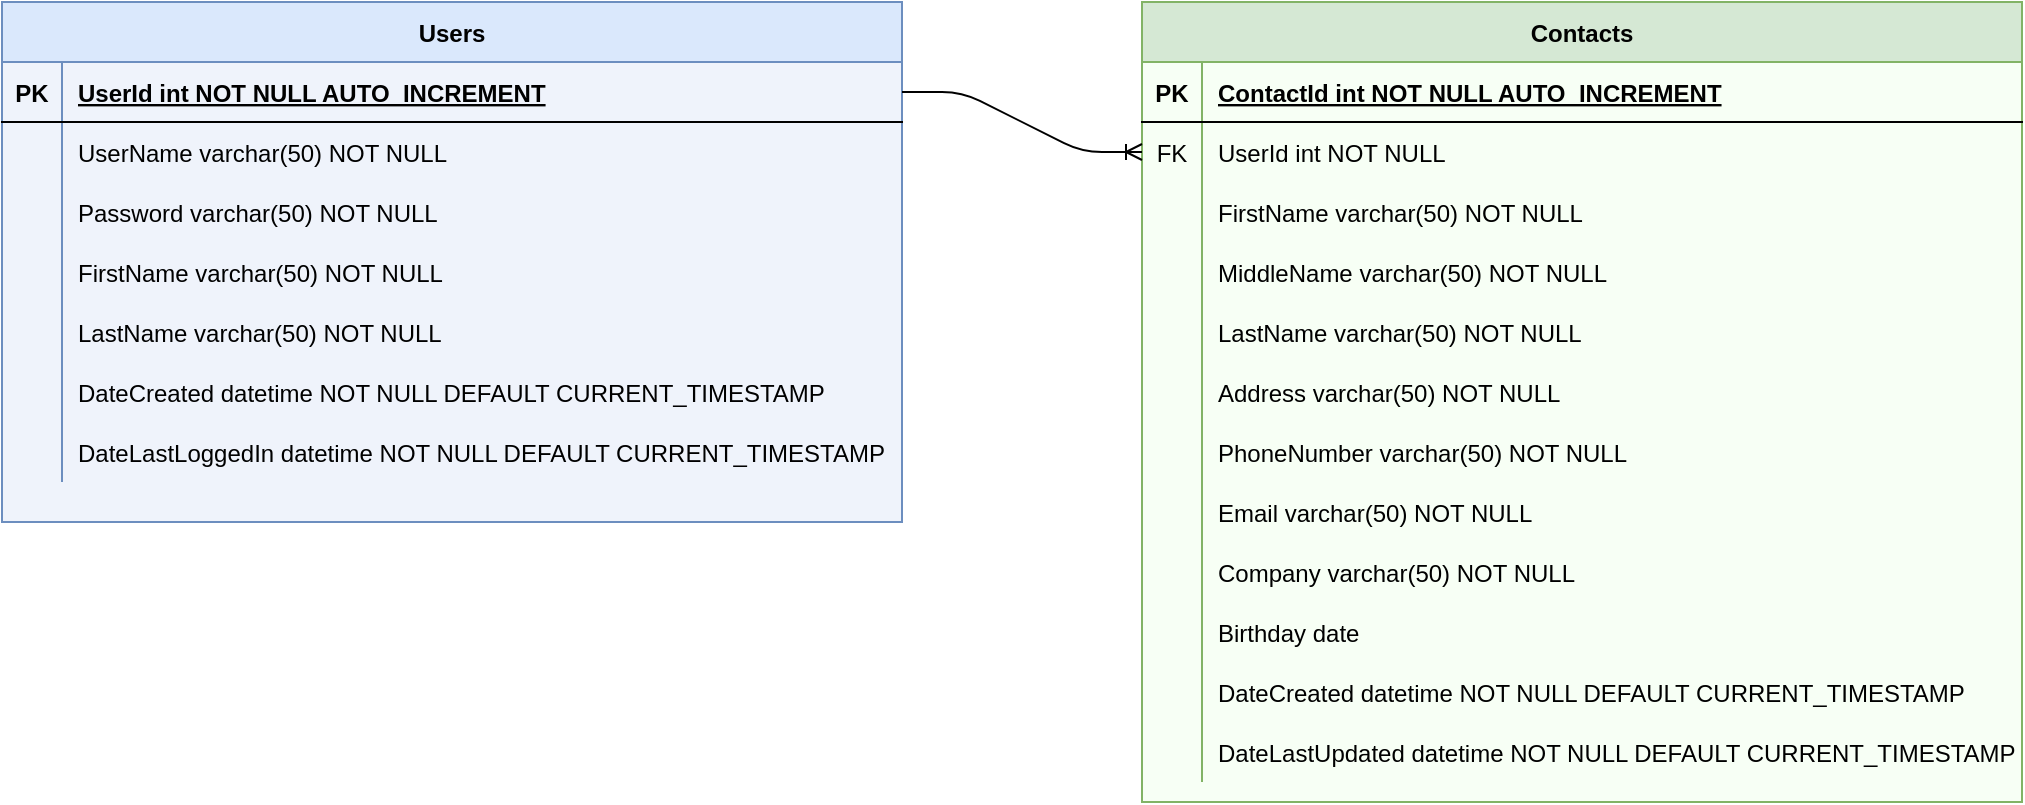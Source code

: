 <mxfile version="15.2.7" type="github"><diagram id="R2lEEEUBdFMjLlhIrx00" name="Page-1"><mxGraphModel dx="1422" dy="794" grid="1" gridSize="10" guides="1" tooltips="1" connect="1" arrows="1" fold="1" page="1" pageScale="1" pageWidth="1100" pageHeight="850" math="0" shadow="0" extFonts="Permanent Marker^https://fonts.googleapis.com/css?family=Permanent+Marker"><root><mxCell id="0"/><mxCell id="1" parent="0"/><mxCell id="C-vyLk0tnHw3VtMMgP7b-2" value="Contacts" style="shape=table;startSize=30;container=1;collapsible=1;childLayout=tableLayout;fixedRows=1;rowLines=0;fontStyle=1;align=center;resizeLast=1;fillColor=#d5e8d4;strokeColor=#82b366;gradientDirection=south;swimlaneFillColor=#F7FFF5;" parent="1" vertex="1"><mxGeometry x="600" y="110" width="440" height="400" as="geometry"/></mxCell><mxCell id="C-vyLk0tnHw3VtMMgP7b-3" value="" style="shape=partialRectangle;collapsible=0;dropTarget=0;pointerEvents=0;fillColor=none;points=[[0,0.5],[1,0.5]];portConstraint=eastwest;top=0;left=0;right=0;bottom=1;" parent="C-vyLk0tnHw3VtMMgP7b-2" vertex="1"><mxGeometry y="30" width="440" height="30" as="geometry"/></mxCell><mxCell id="C-vyLk0tnHw3VtMMgP7b-4" value="PK" style="shape=partialRectangle;overflow=hidden;connectable=0;fillColor=none;top=0;left=0;bottom=0;right=0;fontStyle=1;" parent="C-vyLk0tnHw3VtMMgP7b-3" vertex="1"><mxGeometry width="30" height="30" as="geometry"/></mxCell><mxCell id="C-vyLk0tnHw3VtMMgP7b-5" value="ContactId int NOT NULL AUTO_INCREMENT" style="shape=partialRectangle;overflow=hidden;connectable=0;fillColor=none;top=0;left=0;bottom=0;right=0;align=left;spacingLeft=6;fontStyle=5;" parent="C-vyLk0tnHw3VtMMgP7b-3" vertex="1"><mxGeometry x="30" width="410" height="30" as="geometry"/></mxCell><mxCell id="C-vyLk0tnHw3VtMMgP7b-6" value="" style="shape=partialRectangle;collapsible=0;dropTarget=0;pointerEvents=0;fillColor=none;points=[[0,0.5],[1,0.5]];portConstraint=eastwest;top=0;left=0;right=0;bottom=0;" parent="C-vyLk0tnHw3VtMMgP7b-2" vertex="1"><mxGeometry y="60" width="440" height="30" as="geometry"/></mxCell><mxCell id="C-vyLk0tnHw3VtMMgP7b-7" value="FK" style="shape=partialRectangle;overflow=hidden;connectable=0;fillColor=none;top=0;left=0;bottom=0;right=0;" parent="C-vyLk0tnHw3VtMMgP7b-6" vertex="1"><mxGeometry width="30" height="30" as="geometry"/></mxCell><mxCell id="C-vyLk0tnHw3VtMMgP7b-8" value="UserId int NOT NULL" style="shape=partialRectangle;overflow=hidden;connectable=0;fillColor=none;top=0;left=0;bottom=0;right=0;align=left;spacingLeft=6;" parent="C-vyLk0tnHw3VtMMgP7b-6" vertex="1"><mxGeometry x="30" width="410" height="30" as="geometry"/></mxCell><mxCell id="ac45CHbSWDMCNhBHO1x4-41" value="" style="shape=partialRectangle;collapsible=0;dropTarget=0;pointerEvents=0;fillColor=none;points=[[0,0.5],[1,0.5]];portConstraint=eastwest;top=0;left=0;right=0;bottom=0;" parent="C-vyLk0tnHw3VtMMgP7b-2" vertex="1"><mxGeometry y="90" width="440" height="30" as="geometry"/></mxCell><mxCell id="ac45CHbSWDMCNhBHO1x4-42" value="" style="shape=partialRectangle;overflow=hidden;connectable=0;fillColor=none;top=0;left=0;bottom=0;right=0;" parent="ac45CHbSWDMCNhBHO1x4-41" vertex="1"><mxGeometry width="30" height="30" as="geometry"/></mxCell><mxCell id="ac45CHbSWDMCNhBHO1x4-43" value="FirstName varchar(50) NOT NULL" style="shape=partialRectangle;overflow=hidden;connectable=0;fillColor=none;top=0;left=0;bottom=0;right=0;align=left;spacingLeft=6;" parent="ac45CHbSWDMCNhBHO1x4-41" vertex="1"><mxGeometry x="30" width="410" height="30" as="geometry"/></mxCell><mxCell id="C-vyLk0tnHw3VtMMgP7b-9" value="" style="shape=partialRectangle;collapsible=0;dropTarget=0;pointerEvents=0;fillColor=none;points=[[0,0.5],[1,0.5]];portConstraint=eastwest;top=0;left=0;right=0;bottom=0;" parent="C-vyLk0tnHw3VtMMgP7b-2" vertex="1"><mxGeometry y="120" width="440" height="30" as="geometry"/></mxCell><mxCell id="C-vyLk0tnHw3VtMMgP7b-10" value="" style="shape=partialRectangle;overflow=hidden;connectable=0;fillColor=none;top=0;left=0;bottom=0;right=0;" parent="C-vyLk0tnHw3VtMMgP7b-9" vertex="1"><mxGeometry width="30" height="30" as="geometry"/></mxCell><mxCell id="C-vyLk0tnHw3VtMMgP7b-11" value="MiddleName varchar(50) NOT NULL" style="shape=partialRectangle;overflow=hidden;connectable=0;fillColor=none;top=0;left=0;bottom=0;right=0;align=left;spacingLeft=6;" parent="C-vyLk0tnHw3VtMMgP7b-9" vertex="1"><mxGeometry x="30" width="410" height="30" as="geometry"/></mxCell><mxCell id="HsRXDFSp5twZoNtsghhi-82" value="" style="shape=partialRectangle;collapsible=0;dropTarget=0;pointerEvents=0;fillColor=none;points=[[0,0.5],[1,0.5]];portConstraint=eastwest;top=0;left=0;right=0;bottom=0;" parent="C-vyLk0tnHw3VtMMgP7b-2" vertex="1"><mxGeometry y="150" width="440" height="30" as="geometry"/></mxCell><mxCell id="HsRXDFSp5twZoNtsghhi-83" value="" style="shape=partialRectangle;overflow=hidden;connectable=0;fillColor=none;top=0;left=0;bottom=0;right=0;" parent="HsRXDFSp5twZoNtsghhi-82" vertex="1"><mxGeometry width="30" height="30" as="geometry"/></mxCell><mxCell id="HsRXDFSp5twZoNtsghhi-84" value="LastName varchar(50) NOT NULL" style="shape=partialRectangle;overflow=hidden;connectable=0;fillColor=none;top=0;left=0;bottom=0;right=0;align=left;spacingLeft=6;" parent="HsRXDFSp5twZoNtsghhi-82" vertex="1"><mxGeometry x="30" width="410" height="30" as="geometry"/></mxCell><mxCell id="HsRXDFSp5twZoNtsghhi-85" value="" style="shape=partialRectangle;collapsible=0;dropTarget=0;pointerEvents=0;fillColor=none;points=[[0,0.5],[1,0.5]];portConstraint=eastwest;top=0;left=0;right=0;bottom=0;" parent="C-vyLk0tnHw3VtMMgP7b-2" vertex="1"><mxGeometry y="180" width="440" height="30" as="geometry"/></mxCell><mxCell id="HsRXDFSp5twZoNtsghhi-86" value="" style="shape=partialRectangle;overflow=hidden;connectable=0;fillColor=none;top=0;left=0;bottom=0;right=0;" parent="HsRXDFSp5twZoNtsghhi-85" vertex="1"><mxGeometry width="30" height="30" as="geometry"/></mxCell><mxCell id="HsRXDFSp5twZoNtsghhi-87" value="Address varchar(50) NOT NULL" style="shape=partialRectangle;overflow=hidden;connectable=0;fillColor=none;top=0;left=0;bottom=0;right=0;align=left;spacingLeft=6;" parent="HsRXDFSp5twZoNtsghhi-85" vertex="1"><mxGeometry x="30" width="410" height="30" as="geometry"/></mxCell><mxCell id="HsRXDFSp5twZoNtsghhi-88" value="" style="shape=partialRectangle;collapsible=0;dropTarget=0;pointerEvents=0;fillColor=none;points=[[0,0.5],[1,0.5]];portConstraint=eastwest;top=0;left=0;right=0;bottom=0;" parent="C-vyLk0tnHw3VtMMgP7b-2" vertex="1"><mxGeometry y="210" width="440" height="30" as="geometry"/></mxCell><mxCell id="HsRXDFSp5twZoNtsghhi-89" value="" style="shape=partialRectangle;overflow=hidden;connectable=0;fillColor=none;top=0;left=0;bottom=0;right=0;" parent="HsRXDFSp5twZoNtsghhi-88" vertex="1"><mxGeometry width="30" height="30" as="geometry"/></mxCell><mxCell id="HsRXDFSp5twZoNtsghhi-90" value="PhoneNumber varchar(50) NOT NULL" style="shape=partialRectangle;overflow=hidden;connectable=0;fillColor=none;top=0;left=0;bottom=0;right=0;align=left;spacingLeft=6;" parent="HsRXDFSp5twZoNtsghhi-88" vertex="1"><mxGeometry x="30" width="410" height="30" as="geometry"/></mxCell><mxCell id="HsRXDFSp5twZoNtsghhi-91" value="" style="shape=partialRectangle;collapsible=0;dropTarget=0;pointerEvents=0;fillColor=none;points=[[0,0.5],[1,0.5]];portConstraint=eastwest;top=0;left=0;right=0;bottom=0;" parent="C-vyLk0tnHw3VtMMgP7b-2" vertex="1"><mxGeometry y="240" width="440" height="30" as="geometry"/></mxCell><mxCell id="HsRXDFSp5twZoNtsghhi-92" value="" style="shape=partialRectangle;overflow=hidden;connectable=0;fillColor=none;top=0;left=0;bottom=0;right=0;" parent="HsRXDFSp5twZoNtsghhi-91" vertex="1"><mxGeometry width="30" height="30" as="geometry"/></mxCell><mxCell id="HsRXDFSp5twZoNtsghhi-93" value="Email varchar(50) NOT NULL" style="shape=partialRectangle;overflow=hidden;connectable=0;fillColor=none;top=0;left=0;bottom=0;right=0;align=left;spacingLeft=6;" parent="HsRXDFSp5twZoNtsghhi-91" vertex="1"><mxGeometry x="30" width="410" height="30" as="geometry"/></mxCell><mxCell id="HsRXDFSp5twZoNtsghhi-116" value="" style="shape=partialRectangle;collapsible=0;dropTarget=0;pointerEvents=0;fillColor=none;points=[[0,0.5],[1,0.5]];portConstraint=eastwest;top=0;left=0;right=0;bottom=0;" parent="C-vyLk0tnHw3VtMMgP7b-2" vertex="1"><mxGeometry y="270" width="440" height="30" as="geometry"/></mxCell><mxCell id="HsRXDFSp5twZoNtsghhi-117" value="" style="shape=partialRectangle;overflow=hidden;connectable=0;fillColor=none;top=0;left=0;bottom=0;right=0;" parent="HsRXDFSp5twZoNtsghhi-116" vertex="1"><mxGeometry width="30" height="30" as="geometry"/></mxCell><mxCell id="HsRXDFSp5twZoNtsghhi-118" value="Company varchar(50) NOT NULL" style="shape=partialRectangle;overflow=hidden;connectable=0;fillColor=none;top=0;left=0;bottom=0;right=0;align=left;spacingLeft=6;" parent="HsRXDFSp5twZoNtsghhi-116" vertex="1"><mxGeometry x="30" width="410" height="30" as="geometry"/></mxCell><mxCell id="HsRXDFSp5twZoNtsghhi-119" value="" style="shape=partialRectangle;collapsible=0;dropTarget=0;pointerEvents=0;fillColor=none;points=[[0,0.5],[1,0.5]];portConstraint=eastwest;top=0;left=0;right=0;bottom=0;" parent="C-vyLk0tnHw3VtMMgP7b-2" vertex="1"><mxGeometry y="300" width="440" height="30" as="geometry"/></mxCell><mxCell id="HsRXDFSp5twZoNtsghhi-120" value="" style="shape=partialRectangle;overflow=hidden;connectable=0;fillColor=none;top=0;left=0;bottom=0;right=0;" parent="HsRXDFSp5twZoNtsghhi-119" vertex="1"><mxGeometry width="30" height="30" as="geometry"/></mxCell><mxCell id="HsRXDFSp5twZoNtsghhi-121" value="Birthday date " style="shape=partialRectangle;overflow=hidden;connectable=0;fillColor=none;top=0;left=0;bottom=0;right=0;align=left;spacingLeft=6;" parent="HsRXDFSp5twZoNtsghhi-119" vertex="1"><mxGeometry x="30" width="410" height="30" as="geometry"/></mxCell><mxCell id="HsRXDFSp5twZoNtsghhi-122" value="" style="shape=partialRectangle;collapsible=0;dropTarget=0;pointerEvents=0;fillColor=none;points=[[0,0.5],[1,0.5]];portConstraint=eastwest;top=0;left=0;right=0;bottom=0;" parent="C-vyLk0tnHw3VtMMgP7b-2" vertex="1"><mxGeometry y="330" width="440" height="30" as="geometry"/></mxCell><mxCell id="HsRXDFSp5twZoNtsghhi-123" value="" style="shape=partialRectangle;overflow=hidden;connectable=0;fillColor=none;top=0;left=0;bottom=0;right=0;" parent="HsRXDFSp5twZoNtsghhi-122" vertex="1"><mxGeometry width="30" height="30" as="geometry"/></mxCell><mxCell id="HsRXDFSp5twZoNtsghhi-124" value="DateCreated datetime NOT NULL DEFAULT CURRENT_TIMESTAMP" style="shape=partialRectangle;overflow=hidden;connectable=0;fillColor=none;top=0;left=0;bottom=0;right=0;align=left;spacingLeft=6;" parent="HsRXDFSp5twZoNtsghhi-122" vertex="1"><mxGeometry x="30" width="410" height="30" as="geometry"/></mxCell><mxCell id="HsRXDFSp5twZoNtsghhi-125" value="" style="shape=partialRectangle;collapsible=0;dropTarget=0;pointerEvents=0;fillColor=none;points=[[0,0.5],[1,0.5]];portConstraint=eastwest;top=0;left=0;right=0;bottom=0;" parent="C-vyLk0tnHw3VtMMgP7b-2" vertex="1"><mxGeometry y="360" width="440" height="30" as="geometry"/></mxCell><mxCell id="HsRXDFSp5twZoNtsghhi-126" value="" style="shape=partialRectangle;overflow=hidden;connectable=0;fillColor=none;top=0;left=0;bottom=0;right=0;" parent="HsRXDFSp5twZoNtsghhi-125" vertex="1"><mxGeometry width="30" height="30" as="geometry"/></mxCell><mxCell id="HsRXDFSp5twZoNtsghhi-127" value="DateLastUpdated datetime NOT NULL DEFAULT CURRENT_TIMESTAMP" style="shape=partialRectangle;overflow=hidden;connectable=0;fillColor=none;top=0;left=0;bottom=0;right=0;align=left;spacingLeft=6;" parent="HsRXDFSp5twZoNtsghhi-125" vertex="1"><mxGeometry x="30" width="410" height="30" as="geometry"/></mxCell><mxCell id="C-vyLk0tnHw3VtMMgP7b-23" value="Users" style="shape=table;startSize=30;container=1;collapsible=1;childLayout=tableLayout;fixedRows=1;rowLines=0;fontStyle=1;align=center;resizeLast=1;fillColor=#dae8fc;strokeColor=#6c8ebf;swimlaneFillColor=#EFF3FB;" parent="1" vertex="1"><mxGeometry x="30" y="110" width="450" height="260" as="geometry"/></mxCell><mxCell id="C-vyLk0tnHw3VtMMgP7b-24" value="" style="shape=partialRectangle;collapsible=0;dropTarget=0;pointerEvents=0;fillColor=none;points=[[0,0.5],[1,0.5]];portConstraint=eastwest;top=0;left=0;right=0;bottom=1;" parent="C-vyLk0tnHw3VtMMgP7b-23" vertex="1"><mxGeometry y="30" width="450" height="30" as="geometry"/></mxCell><mxCell id="C-vyLk0tnHw3VtMMgP7b-25" value="PK" style="shape=partialRectangle;overflow=hidden;connectable=0;fillColor=none;top=0;left=0;bottom=0;right=0;fontStyle=1;" parent="C-vyLk0tnHw3VtMMgP7b-24" vertex="1"><mxGeometry width="30" height="30" as="geometry"/></mxCell><mxCell id="C-vyLk0tnHw3VtMMgP7b-26" value="UserId int NOT NULL AUTO_INCREMENT" style="shape=partialRectangle;overflow=hidden;connectable=0;fillColor=none;top=0;left=0;bottom=0;right=0;align=left;spacingLeft=6;fontStyle=5;" parent="C-vyLk0tnHw3VtMMgP7b-24" vertex="1"><mxGeometry x="30" width="420" height="30" as="geometry"/></mxCell><mxCell id="C-vyLk0tnHw3VtMMgP7b-27" value="" style="shape=partialRectangle;collapsible=0;dropTarget=0;pointerEvents=0;fillColor=none;points=[[0,0.5],[1,0.5]];portConstraint=eastwest;top=0;left=0;right=0;bottom=0;" parent="C-vyLk0tnHw3VtMMgP7b-23" vertex="1"><mxGeometry y="60" width="450" height="30" as="geometry"/></mxCell><mxCell id="C-vyLk0tnHw3VtMMgP7b-28" value="" style="shape=partialRectangle;overflow=hidden;connectable=0;fillColor=none;top=0;left=0;bottom=0;right=0;" parent="C-vyLk0tnHw3VtMMgP7b-27" vertex="1"><mxGeometry width="30" height="30" as="geometry"/></mxCell><mxCell id="C-vyLk0tnHw3VtMMgP7b-29" value="UserName varchar(50) NOT NULL" style="shape=partialRectangle;overflow=hidden;connectable=0;fillColor=none;top=0;left=0;bottom=0;right=0;align=left;spacingLeft=6;" parent="C-vyLk0tnHw3VtMMgP7b-27" vertex="1"><mxGeometry x="30" width="420" height="30" as="geometry"/></mxCell><mxCell id="HsRXDFSp5twZoNtsghhi-37" value="" style="shape=partialRectangle;collapsible=0;dropTarget=0;pointerEvents=0;fillColor=none;points=[[0,0.5],[1,0.5]];portConstraint=eastwest;top=0;left=0;right=0;bottom=0;" parent="C-vyLk0tnHw3VtMMgP7b-23" vertex="1"><mxGeometry y="90" width="450" height="30" as="geometry"/></mxCell><mxCell id="HsRXDFSp5twZoNtsghhi-38" value="" style="shape=partialRectangle;overflow=hidden;connectable=0;fillColor=none;top=0;left=0;bottom=0;right=0;" parent="HsRXDFSp5twZoNtsghhi-37" vertex="1"><mxGeometry width="30" height="30" as="geometry"/></mxCell><mxCell id="HsRXDFSp5twZoNtsghhi-39" value="Password varchar(50) NOT NULL" style="shape=partialRectangle;overflow=hidden;connectable=0;fillColor=none;top=0;left=0;bottom=0;right=0;align=left;spacingLeft=6;" parent="HsRXDFSp5twZoNtsghhi-37" vertex="1"><mxGeometry x="30" width="420" height="30" as="geometry"/></mxCell><mxCell id="HsRXDFSp5twZoNtsghhi-40" value="" style="shape=partialRectangle;collapsible=0;dropTarget=0;pointerEvents=0;fillColor=none;points=[[0,0.5],[1,0.5]];portConstraint=eastwest;top=0;left=0;right=0;bottom=0;" parent="C-vyLk0tnHw3VtMMgP7b-23" vertex="1"><mxGeometry y="120" width="450" height="30" as="geometry"/></mxCell><mxCell id="HsRXDFSp5twZoNtsghhi-41" value="" style="shape=partialRectangle;overflow=hidden;connectable=0;fillColor=none;top=0;left=0;bottom=0;right=0;" parent="HsRXDFSp5twZoNtsghhi-40" vertex="1"><mxGeometry width="30" height="30" as="geometry"/></mxCell><mxCell id="HsRXDFSp5twZoNtsghhi-42" value="FirstName varchar(50) NOT NULL" style="shape=partialRectangle;overflow=hidden;connectable=0;fillColor=none;top=0;left=0;bottom=0;right=0;align=left;spacingLeft=6;" parent="HsRXDFSp5twZoNtsghhi-40" vertex="1"><mxGeometry x="30" width="420" height="30" as="geometry"/></mxCell><mxCell id="HsRXDFSp5twZoNtsghhi-43" value="" style="shape=partialRectangle;collapsible=0;dropTarget=0;pointerEvents=0;fillColor=none;points=[[0,0.5],[1,0.5]];portConstraint=eastwest;top=0;left=0;right=0;bottom=0;" parent="C-vyLk0tnHw3VtMMgP7b-23" vertex="1"><mxGeometry y="150" width="450" height="30" as="geometry"/></mxCell><mxCell id="HsRXDFSp5twZoNtsghhi-44" value="" style="shape=partialRectangle;overflow=hidden;connectable=0;fillColor=none;top=0;left=0;bottom=0;right=0;" parent="HsRXDFSp5twZoNtsghhi-43" vertex="1"><mxGeometry width="30" height="30" as="geometry"/></mxCell><mxCell id="HsRXDFSp5twZoNtsghhi-45" value="LastName varchar(50) NOT NULL" style="shape=partialRectangle;overflow=hidden;connectable=0;fillColor=none;top=0;left=0;bottom=0;right=0;align=left;spacingLeft=6;" parent="HsRXDFSp5twZoNtsghhi-43" vertex="1"><mxGeometry x="30" width="420" height="30" as="geometry"/></mxCell><mxCell id="HsRXDFSp5twZoNtsghhi-46" value="" style="shape=partialRectangle;collapsible=0;dropTarget=0;pointerEvents=0;fillColor=none;points=[[0,0.5],[1,0.5]];portConstraint=eastwest;top=0;left=0;right=0;bottom=0;" parent="C-vyLk0tnHw3VtMMgP7b-23" vertex="1"><mxGeometry y="180" width="450" height="30" as="geometry"/></mxCell><mxCell id="HsRXDFSp5twZoNtsghhi-47" value="" style="shape=partialRectangle;overflow=hidden;connectable=0;fillColor=none;top=0;left=0;bottom=0;right=0;" parent="HsRXDFSp5twZoNtsghhi-46" vertex="1"><mxGeometry width="30" height="30" as="geometry"/></mxCell><mxCell id="HsRXDFSp5twZoNtsghhi-48" value="DateCreated datetime NOT NULL DEFAULT CURRENT_TIMESTAMP" style="shape=partialRectangle;overflow=hidden;connectable=0;fillColor=none;top=0;left=0;bottom=0;right=0;align=left;spacingLeft=6;" parent="HsRXDFSp5twZoNtsghhi-46" vertex="1"><mxGeometry x="30" width="420" height="30" as="geometry"/></mxCell><mxCell id="HsRXDFSp5twZoNtsghhi-68" value="" style="shape=partialRectangle;collapsible=0;dropTarget=0;pointerEvents=0;fillColor=none;points=[[0,0.5],[1,0.5]];portConstraint=eastwest;top=0;left=0;right=0;bottom=0;" parent="C-vyLk0tnHw3VtMMgP7b-23" vertex="1"><mxGeometry y="210" width="450" height="30" as="geometry"/></mxCell><mxCell id="HsRXDFSp5twZoNtsghhi-69" value="" style="shape=partialRectangle;overflow=hidden;connectable=0;fillColor=none;top=0;left=0;bottom=0;right=0;" parent="HsRXDFSp5twZoNtsghhi-68" vertex="1"><mxGeometry width="30" height="30" as="geometry"/></mxCell><mxCell id="HsRXDFSp5twZoNtsghhi-70" value="DateLastLoggedIn datetime NOT NULL DEFAULT CURRENT_TIMESTAMP" style="shape=partialRectangle;overflow=hidden;connectable=0;fillColor=none;top=0;left=0;bottom=0;right=0;align=left;spacingLeft=6;" parent="HsRXDFSp5twZoNtsghhi-68" vertex="1"><mxGeometry x="30" width="420" height="30" as="geometry"/></mxCell><mxCell id="HsRXDFSp5twZoNtsghhi-131" value="" style="edgeStyle=entityRelationEdgeStyle;fontSize=12;html=1;endArrow=ERoneToMany;entryX=0;entryY=0.5;entryDx=0;entryDy=0;" parent="1" source="C-vyLk0tnHw3VtMMgP7b-24" target="C-vyLk0tnHw3VtMMgP7b-6" edge="1"><mxGeometry width="100" height="100" relative="1" as="geometry"><mxPoint x="500" y="150" as="sourcePoint"/><mxPoint x="600" y="50" as="targetPoint"/></mxGeometry></mxCell></root></mxGraphModel></diagram></mxfile>